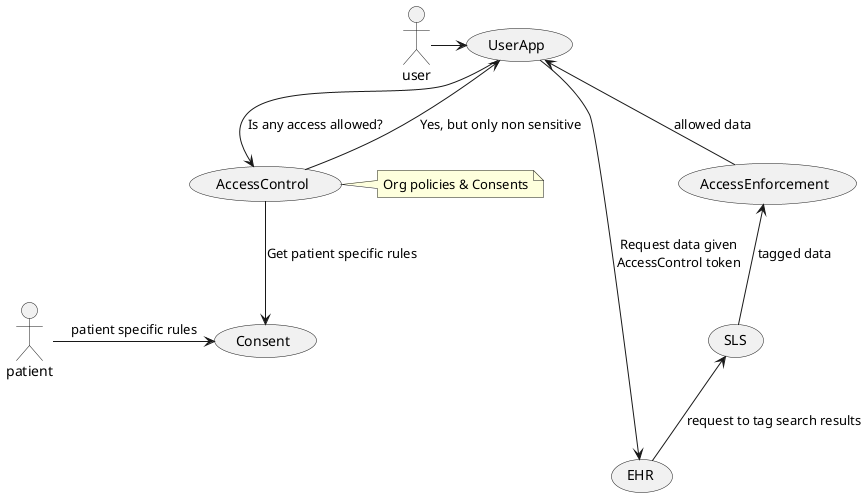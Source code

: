 @startuml

:patient: -> (Consent) : patient specific rules

:user: -> (UserApp)
(UserApp) -> (AccessControl): Is any access allowed?
Note right of (AccessControl): Org policies & Consents
(AccessControl) --> (Consent): Get patient specific rules
(UserApp) <-- (AccessControl): Yes, but only non sensitive

(UserApp) -> (EHR) : Request data given\nAccessControl token
(SLS) <-- (EHR) : request to tag search results
(AccessEnforcement) <-- (SLS): tagged data
(UserApp) <-- (AccessEnforcement): allowed data


@enduml